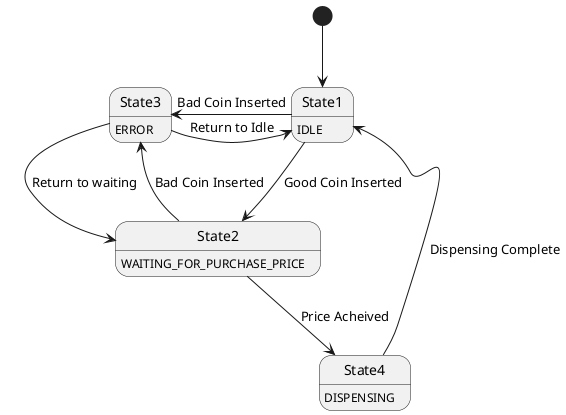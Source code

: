 
'''Plantuml Coke Machine
@startuml
[*] --> State1
State1 : IDLE

State1 -->State2: Good Coin Inserted
State2: WAITING_FOR_PURCHASE_PRICE
State2 --> State4: Price Acheived

State4:DISPENSING
State4-->State1:Dispensing Complete

State1-> State3:Bad Coin Inserted
State3: ERROR
State3->State1:Return to Idle

State2-->State3: Bad Coin Inserted
State3-->State2: Return to waiting


@enduml